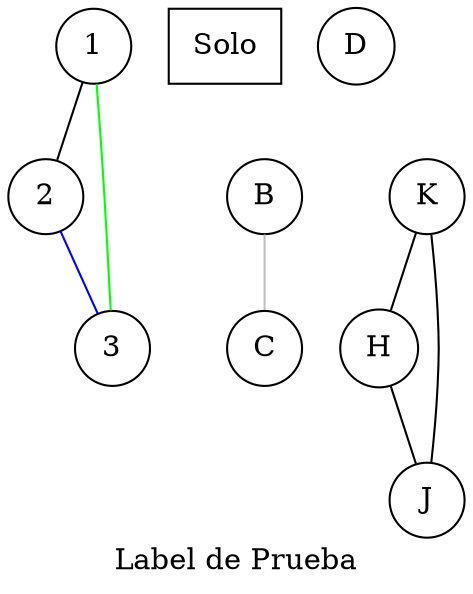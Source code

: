 strict graph "" {
	graph [label="Label de Prueba",
		penwidth=3.0
	];
	node [shape=circle];
	edge [color=red];
	subgraph Sub1 {
		graph [color=red,
			rank=same
		];
		2;
		B;
		K;
	}
	Solo	[shape=box];
	1 -- 2	[color=""];
	1 -- 3	[color=green];
	2 -- 3	[color=blue];
	B -- C	[color=grey];
	D;
	H -- J	[color=""];
	J -- K	[color=""];
	K -- H	[color=""];
}
